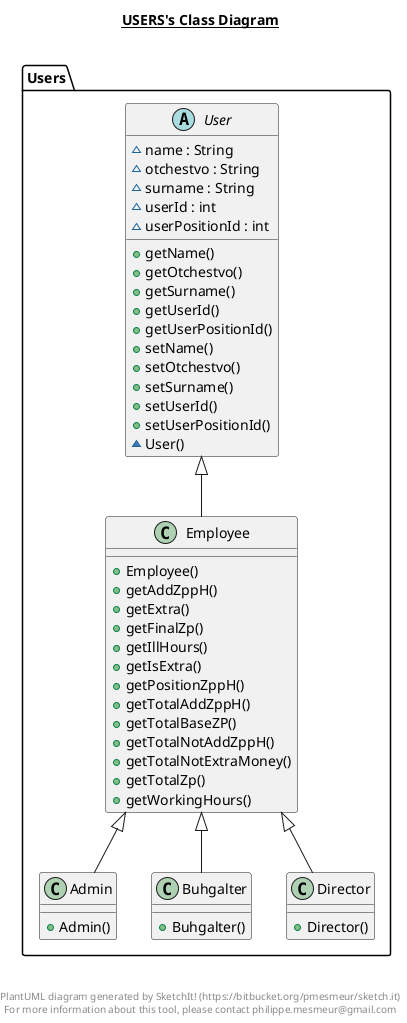 @startuml

title __USERS's Class Diagram__\n

  namespace Users {
    class Users.Admin {
        + Admin()
    }
  }
  

  namespace Users {
    class Users.Buhgalter {
        + Buhgalter()
    }
  }
  

  namespace Users {
    class Users.Director {
        + Director()
    }
  }
  

  namespace Users {
    class Users.Employee {
        + Employee()
        + getAddZppH()
        + getExtra()
        + getFinalZp()
        + getIllHours()
        + getIsExtra()
        + getPositionZppH()
        + getTotalAddZppH()
        + getTotalBaseZP()
        + getTotalNotAddZppH()
        + getTotalNotExtraMoney()
        + getTotalZp()
        + getWorkingHours()
    }
  }
  

  namespace Users {
    abstract class Users.User {
        ~ name : String
        ~ otchestvo : String
        ~ surname : String
        ~ userId : int
        ~ userPositionId : int
        + getName()
        + getOtchestvo()
        + getSurname()
        + getUserId()
        + getUserPositionId()
        + setName()
        + setOtchestvo()
        + setSurname()
        + setUserId()
        + setUserPositionId()
        ~ User()
    }
  }
  

  Users.Admin -up-|> Users.Employee
  Users.Buhgalter -up-|> Users.Employee
  Users.Director -up-|> Users.Employee
  Users.Employee -up-|> Users.User


right footer


PlantUML diagram generated by SketchIt! (https://bitbucket.org/pmesmeur/sketch.it)
For more information about this tool, please contact philippe.mesmeur@gmail.com
endfooter

@enduml
